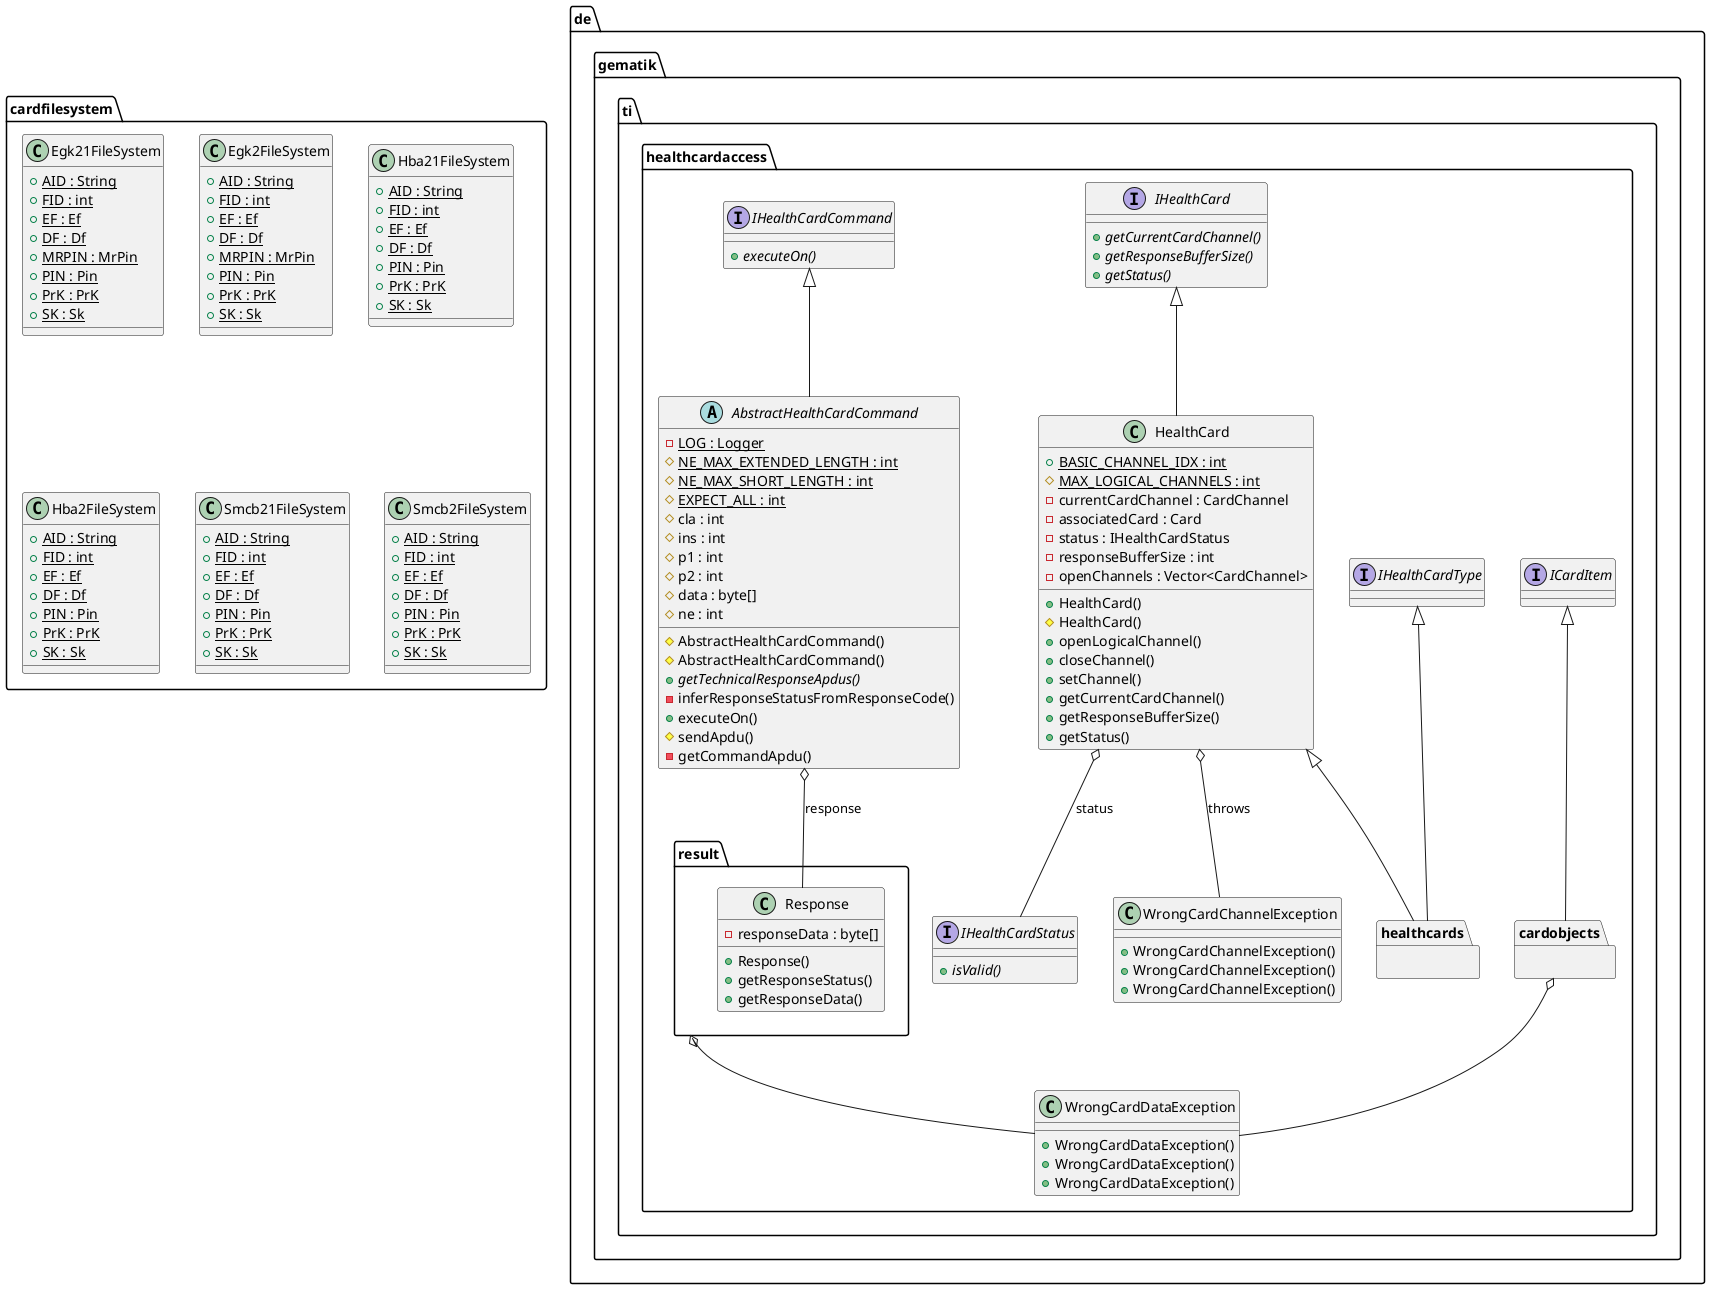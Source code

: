 @startuml

  package cardfilesystem {
    class Egk21FileSystem {
        {static} + AID : String
        {static} + FID : int
        {static} + EF : Ef
        {static} + DF : Df
        {static} + MRPIN : MrPin
        {static} + PIN : Pin
        {static} + PrK : PrK
        {static} + SK : Sk
    }
  }


  package cardfilesystem {
    class Egk2FileSystem {
        {static} + AID : String
        {static} + FID : int
        {static} + EF : Ef
        {static} + DF : Df
        {static} + MRPIN : MrPin
        {static} + PIN : Pin
        {static} + PrK : PrK
        {static} + SK : Sk
    }
  }


  package cardfilesystem {
    class Hba21FileSystem {
        {static} + AID : String
        {static} + FID : int
        {static} + EF : Ef
        {static} + DF : Df
        {static} + PIN : Pin
        {static} + PrK : PrK
        {static} + SK : Sk
    }
  }


  package cardfilesystem {
    class Hba2FileSystem {
        {static} + AID : String
        {static} + FID : int
        {static} + EF : Ef
        {static} + DF : Df
        {static} + PIN : Pin
        {static} + PrK : PrK
        {static} + SK : Sk
    }
  }


  package cardfilesystem {
    class Smcb21FileSystem {
        {static} + AID : String
        {static} + FID : int
        {static} + EF : Ef
        {static} + DF : Df
        {static} + PIN : Pin
        {static} + PrK : PrK
        {static} + SK : Sk
    }
  }


  package cardfilesystem {
    class Smcb2FileSystem {
        {static} + AID : String
        {static} + FID : int
        {static} + EF : Ef
        {static} + DF : Df
        {static} + PIN : Pin
        {static} + PrK : PrK
        {static} + SK : Sk
    }
  }


    package de.gematik.ti.healthcardaccess {
      abstract class AbstractHealthCardCommand {
          {static} - LOG : Logger
          {static} # NE_MAX_EXTENDED_LENGTH : int
          {static} # NE_MAX_SHORT_LENGTH : int
          {static} # EXPECT_ALL : int
          # cla : int
          # ins : int
          # p1 : int
          # p2 : int
          # data : byte[]
          # ne : int
          # AbstractHealthCardCommand()
          # AbstractHealthCardCommand()
          {abstract} + getTechnicalResponseApdus()
          - inferResponseStatusFromResponseCode()
          + executeOn()
          # sendApdu()
          - getCommandApdu()
      }
    }


    package de.gematik.ti.healthcardaccess {
      class HealthCard {
          {static} + BASIC_CHANNEL_IDX : int
          {static} # MAX_LOGICAL_CHANNELS : int
          - currentCardChannel : CardChannel
          - associatedCard : Card
          - status : IHealthCardStatus
          - responseBufferSize : int
          - openChannels : Vector<CardChannel>
          + HealthCard()
          # HealthCard()
          + openLogicalChannel()
          + closeChannel()
          + setChannel()
          + getCurrentCardChannel()
          + getResponseBufferSize()
          + getStatus()
      }
    }


    package de.gematik.ti.healthcardaccess {
      interface ICardItem {
      }
    }


    package de.gematik.ti.healthcardaccess {
      interface IHealthCard {
          {abstract} + getCurrentCardChannel()
          {abstract} + getResponseBufferSize()
          {abstract} + getStatus()
      }
    }


    package de.gematik.ti.healthcardaccess {
      interface IHealthCardCommand {
          {abstract} + executeOn()
      }
    }


    package de.gematik.ti.healthcardaccess {
      interface IHealthCardStatus {
          {abstract} + isValid()
      }
    }


    package de.gematik.ti.healthcardaccess {
      interface IHealthCardType {
      }
    }


    package de.gematik.ti.healthcardaccess {
      class WrongCardChannelException {
          + WrongCardChannelException()
          + WrongCardChannelException()
          + WrongCardChannelException()
      }
    }


    package de.gematik.ti.healthcardaccess {
      class WrongCardDataException {
          + WrongCardDataException()
          + WrongCardDataException()
          + WrongCardDataException()
      }
    }

    package de.gematik.ti.healthcardaccess {
        package de.gematik.ti.healthcardaccess.result {
          class Response {
              - responseData : byte[]
              + Response()
              + getResponseStatus()
              + getResponseData()
          }
        }
      }

      package de.gematik.ti.healthcardaccess {
          package de.gematik.ti.healthcardaccess.cardobjects {
          }
        }
    package de.gematik.ti.healthcardaccess {
        package de.gematik.ti.healthcardaccess.healthcards {
        }
    }
    package de.gematik.ti.healthcardaccess {
        package de.gematik.ti.healthcardaccess.cardobjects {
        }
    }



    AbstractHealthCardCommand -up-|> IHealthCardCommand
    AbstractHealthCardCommand o-- Response : response
    de.gematik.ti.healthcardaccess.healthcards -up-|> HealthCard
    HealthCard -up-|> IHealthCard
    HealthCard o-- IHealthCardStatus : status
    HealthCard o-- WrongCardChannelException : throws
    de.gematik.ti.healthcardaccess.cardobjects -up-|> ICardItem
    de.gematik.ti.healthcardaccess.healthcards -up-|> IHealthCardType
    de.gematik.ti.healthcardaccess.result o-- WrongCardDataException
    de.gematik.ti.healthcardaccess.cardobjects o-- WrongCardDataException

@enduml
